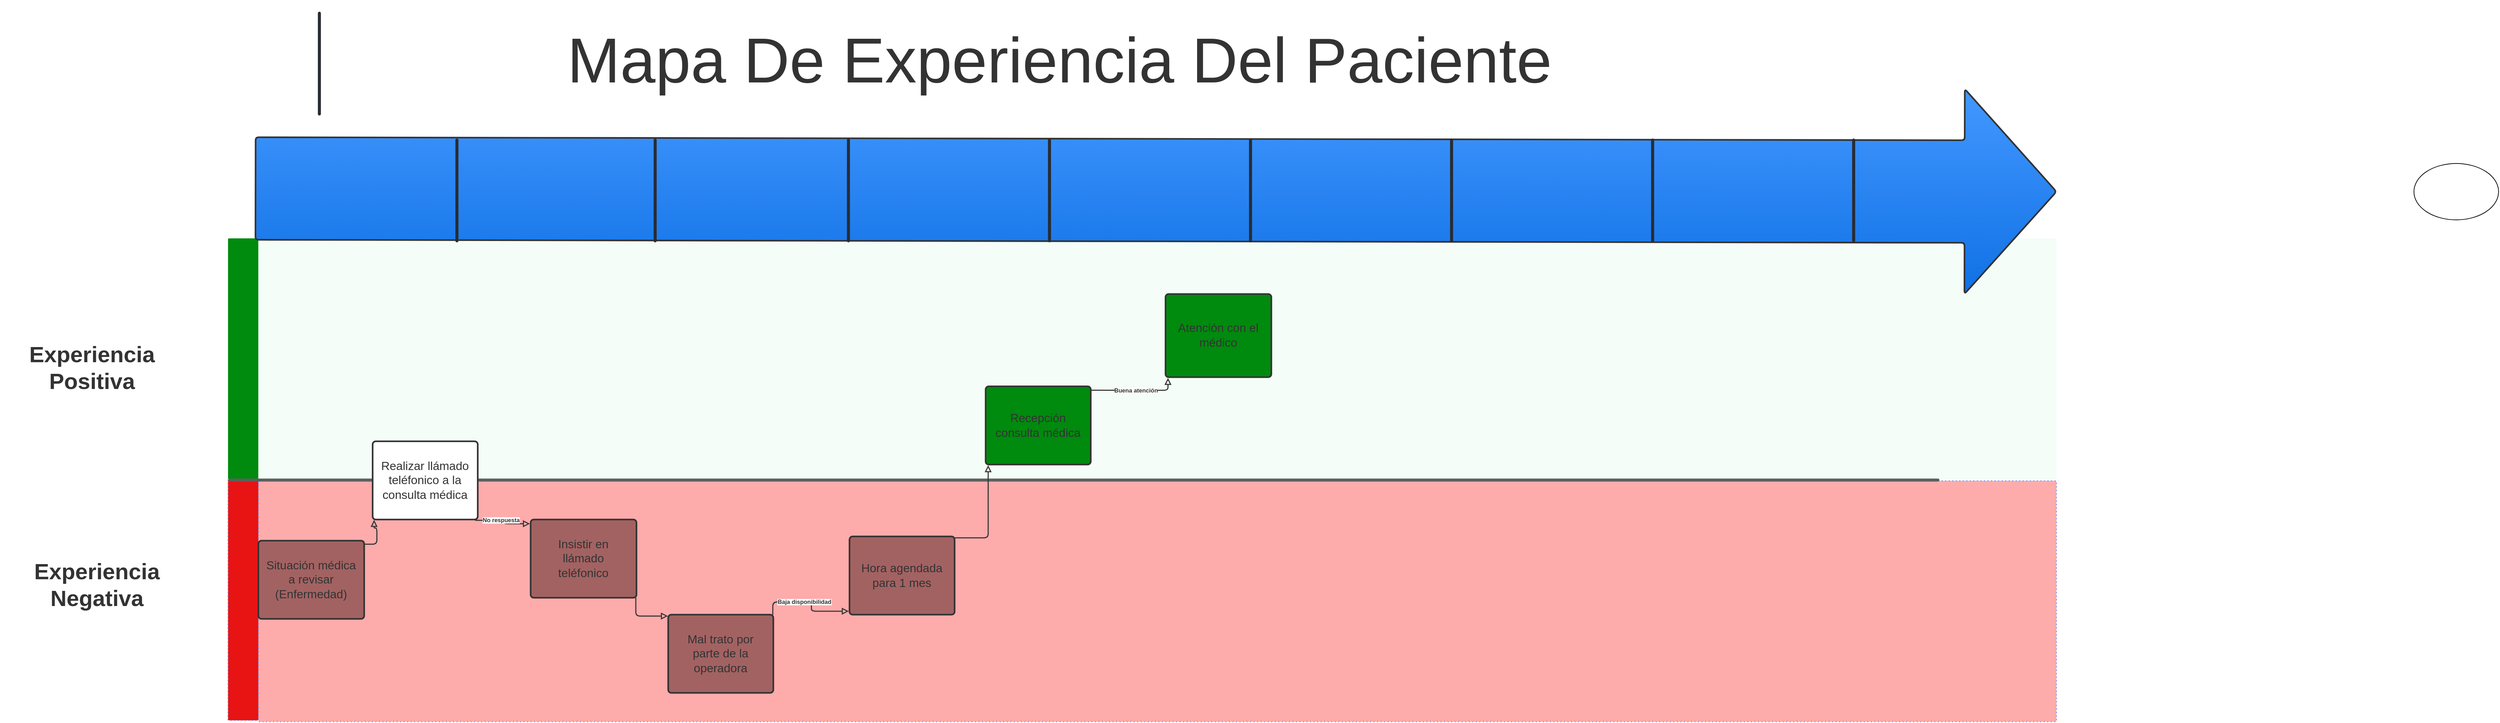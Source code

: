 <mxfile version="20.3.6" type="github">
  <diagram id="QCsu4VirYEBSNWfZoZNG" name="Página-1">
    <mxGraphModel dx="6957" dy="1631" grid="1" gridSize="10" guides="1" tooltips="1" connect="1" arrows="1" fold="1" page="1" pageScale="1" pageWidth="827" pageHeight="1169" math="0" shadow="0">
      <root>
        <mxCell id="0" />
        <mxCell id="1" parent="0" />
        <mxCell id="xznWAb9ZgNrTwlavYXK2-1" value="" style="ellipse;whiteSpace=wrap;html=1;" parent="1" vertex="1">
          <mxGeometry x="340" y="250" width="120" height="80" as="geometry" />
        </mxCell>
        <UserObject label="" lucidchartObjectId="LlATfC86su8s" id="Ii2mtit7DXJ0zAR6jc4--1">
          <mxCell style="html=1;overflow=block;blockSpacing=1;whiteSpace=wrap;fontSize=13;align=left;spacing=0;verticalAlign=top;strokeColor=none;fillOpacity=100;rounded=1;absoluteArcSize=1;arcSize=3;fillColor=#008a0e;strokeWidth=0;container=1;pointerEvents=0;collapsible=0;recursiveResize=0;" vertex="1" parent="1">
            <mxGeometry x="-2759" y="356" width="43" height="342" as="geometry" />
          </mxCell>
        </UserObject>
        <UserObject label="" lucidchartObjectId="qmATazZrUl2W" id="Ii2mtit7DXJ0zAR6jc4--2">
          <mxCell style="html=1;overflow=block;blockSpacing=1;whiteSpace=wrap;fontSize=13;align=left;spacing=0;verticalAlign=top;strokeColor=#4284f3;strokeOpacity=100;fillOpacity=100;rounded=1;absoluteArcSize=1;arcSize=3;fillColor=#e81313;dashed=1;fixDash=1;dashPattern=1 4;strokeWidth=1.5;container=1;pointerEvents=0;collapsible=0;recursiveResize=0;" vertex="1" parent="1">
            <mxGeometry x="-2759" y="698" width="43" height="342" as="geometry" />
          </mxCell>
        </UserObject>
        <UserObject label="" lucidchartObjectId="XKATrCDlQyDQ" id="Ii2mtit7DXJ0zAR6jc4--3">
          <mxCell style="html=1;overflow=block;blockSpacing=1;whiteSpace=wrap;fontSize=13;align=left;spacing=0;verticalAlign=top;strokeColor=none;fillOpacity=47;rounded=1;absoluteArcSize=1;arcSize=3;fillColor=#e7faef;strokeWidth=0;container=1;pointerEvents=0;collapsible=0;recursiveResize=0;" vertex="1" parent="1">
            <mxGeometry x="-2716" y="356" width="2549" height="342" as="geometry" />
          </mxCell>
        </UserObject>
        <UserObject label="" lucidchartObjectId="NLAT55qhJZ-v" id="Ii2mtit7DXJ0zAR6jc4--4">
          <mxCell style="html=1;overflow=block;blockSpacing=1;whiteSpace=wrap;fontSize=13;align=left;spacing=0;verticalAlign=top;strokeColor=#4284f3;strokeOpacity=100;fillOpacity=33;rounded=1;absoluteArcSize=1;arcSize=3;fillColor=#fb0000;dashed=1;fixDash=1;dashPattern=1 4;strokeWidth=1.5;container=1;pointerEvents=0;collapsible=0;recursiveResize=0;" vertex="1" parent="1">
            <mxGeometry x="-2716" y="700" width="2549" height="342" as="geometry" />
          </mxCell>
        </UserObject>
        <UserObject label="&lt;div style=&quot;display: flex; justify-content: center; text-align: center; align-items: baseline; font-size: 0; line-height: 1.25;margin-top: -2px;&quot;&gt;&lt;span&gt;&lt;span style=&quot;font-size:31.7px;color:#333333;font-weight: bold;&quot;&gt;Experiencia&#xa;&lt;/span&gt;&lt;/span&gt;&lt;/div&gt;&lt;div style=&quot;display: flex; justify-content: center; text-align: center; align-items: baseline; font-size: 0; line-height: 1.25;margin-top: -2px;&quot;&gt;&lt;span&gt;&lt;span style=&quot;font-size:31.7px;color:#333333;font-weight: bold;&quot;&gt;Positiva&lt;/span&gt;&lt;/span&gt;&lt;/div&gt;" lucidchartObjectId="jQATXTFjFQdi" id="Ii2mtit7DXJ0zAR6jc4--5">
          <mxCell style="html=1;overflow=block;blockSpacing=1;whiteSpace=wrap;fontSize=13;spacing=3.8;strokeOpacity=0;fillOpacity=0;rounded=1;absoluteArcSize=1;arcSize=9;fillColor=#ffffff;strokeWidth=2.3;" vertex="1" parent="1">
            <mxGeometry x="-3080" y="493" width="257" height="95" as="geometry" />
          </mxCell>
        </UserObject>
        <UserObject label="&lt;div style=&quot;display: flex; justify-content: center; text-align: center; align-items: baseline; font-size: 0; line-height: 1.25;margin-top: -2px;&quot;&gt;&lt;span&gt;&lt;span style=&quot;font-size:31.7px;color:#333333;font-weight: bold;&quot;&gt;Experiencia&#xa;&lt;/span&gt;&lt;/span&gt;&lt;/div&gt;&lt;div style=&quot;display: flex; justify-content: center; text-align: center; align-items: baseline; font-size: 0; line-height: 1.25;margin-top: -2px;&quot;&gt;&lt;span&gt;&lt;span style=&quot;font-size:31.7px;color:#333333;font-weight: bold;&quot;&gt;Negativa&lt;/span&gt;&lt;/span&gt;&lt;/div&gt;" lucidchartObjectId="QQATrojP1j28" id="Ii2mtit7DXJ0zAR6jc4--6">
          <mxCell style="html=1;overflow=block;blockSpacing=1;whiteSpace=wrap;fontSize=13;spacing=3.8;strokeOpacity=0;fillOpacity=0;rounded=1;absoluteArcSize=1;arcSize=9;fillColor=#ffffff;strokeWidth=2.3;" vertex="1" parent="1">
            <mxGeometry x="-3073" y="801" width="257" height="95" as="geometry" />
          </mxCell>
        </UserObject>
        <UserObject label="" lucidchartObjectId="3QAT4ox2YC9K" id="Ii2mtit7DXJ0zAR6jc4--7">
          <mxCell style="html=1;overflow=block;blockSpacing=1;whiteSpace=wrap;fontSize=13;spacing=0;strokeColor=#5e5e5e;strokeOpacity=100;rounded=1;absoluteArcSize=1;arcSize=9;strokeWidth=2.3;" vertex="1" parent="1">
            <mxGeometry x="-2757" y="698" width="2423" height="2" as="geometry" />
          </mxCell>
        </UserObject>
        <mxCell id="Ii2mtit7DXJ0zAR6jc4--8" value="" style="shape=singleArrow;arrowWidth=0.5;arrowSize=0.051;whiteSpace=wrap;fontSize=13;align=center;spacing=3.8;strokeColor=#333333;strokeOpacity=100;rounded=1;absoluteArcSize=1;arcSize=9;rotation=-359.897;fillColor=#4398ff;gradientColor=#1071e5;strokeWidth=2.3;html=1;" vertex="1" parent="1">
          <mxGeometry x="-2720" y="142" width="2553" height="291" as="geometry" />
        </mxCell>
        <UserObject label="Mapa De Experiencia Del Paciente" lucidchartObjectId="wWATQxV65In1" id="Ii2mtit7DXJ0zAR6jc4--9">
          <mxCell style="html=1;overflow=block;blockSpacing=1;whiteSpace=wrap;fontSize=90;fontColor=#333333;align=center;spacing=3.8;strokeOpacity=0;fillOpacity=0;rounded=1;absoluteArcSize=1;arcSize=9;fillColor=#ffffff;strokeWidth=2.3;" vertex="1" parent="1">
            <mxGeometry x="-2405" y="20" width="1650" height="165" as="geometry" />
          </mxCell>
        </UserObject>
        <UserObject label="" lucidchartObjectId="YXATfD5iOqZD" id="Ii2mtit7DXJ0zAR6jc4--10">
          <mxCell style="html=1;overflow=block;blockSpacing=1;whiteSpace=wrap;fontSize=13;spacing=0;strokeColor=#282c33;strokeOpacity=100;rounded=1;absoluteArcSize=1;arcSize=9;rotation=-270;strokeWidth=2.3;" vertex="1" parent="1">
            <mxGeometry x="-2507" y="287" width="145" height="2" as="geometry" />
          </mxCell>
        </UserObject>
        <UserObject label="" lucidchartObjectId="zYATQGVijUhI" id="Ii2mtit7DXJ0zAR6jc4--11">
          <mxCell style="html=1;overflow=block;blockSpacing=1;whiteSpace=wrap;fontSize=13;spacing=0;strokeColor=#282c33;strokeOpacity=100;rounded=1;absoluteArcSize=1;arcSize=9;rotation=-270;strokeWidth=2.3;" vertex="1" parent="1">
            <mxGeometry x="-812" y="287" width="145" height="2" as="geometry" />
          </mxCell>
        </UserObject>
        <UserObject label="" lucidchartObjectId="BYATS9ISMlIe" id="Ii2mtit7DXJ0zAR6jc4--12">
          <mxCell style="html=1;overflow=block;blockSpacing=1;whiteSpace=wrap;fontSize=13;spacing=0;strokeColor=#282c33;strokeOpacity=100;rounded=1;absoluteArcSize=1;arcSize=9;rotation=-270;strokeWidth=2.3;" vertex="1" parent="1">
            <mxGeometry x="-1097" y="287" width="145" height="2" as="geometry" />
          </mxCell>
        </UserObject>
        <UserObject label="" lucidchartObjectId="CYATM1Kuwtfo" id="Ii2mtit7DXJ0zAR6jc4--13">
          <mxCell style="html=1;overflow=block;blockSpacing=1;whiteSpace=wrap;fontSize=13;spacing=0;strokeColor=#282c33;strokeOpacity=100;rounded=1;absoluteArcSize=1;arcSize=9;rotation=-270;strokeWidth=2.3;" vertex="1" parent="1">
            <mxGeometry x="-1952" y="287" width="145" height="2" as="geometry" />
          </mxCell>
        </UserObject>
        <UserObject label="" lucidchartObjectId="CYATrB2l~jrT" id="Ii2mtit7DXJ0zAR6jc4--14">
          <mxCell style="html=1;overflow=block;blockSpacing=1;whiteSpace=wrap;fontSize=13;spacing=0;strokeColor=#282c33;strokeOpacity=100;rounded=1;absoluteArcSize=1;arcSize=9;rotation=-270;strokeWidth=2.3;" vertex="1" parent="1">
            <mxGeometry x="-2226" y="287" width="145" height="2" as="geometry" />
          </mxCell>
        </UserObject>
        <UserObject label="" lucidchartObjectId="DYATGTv5mJP." id="Ii2mtit7DXJ0zAR6jc4--15">
          <mxCell style="html=1;overflow=block;blockSpacing=1;whiteSpace=wrap;fontSize=13;spacing=0;strokeColor=#282c33;strokeOpacity=100;rounded=1;absoluteArcSize=1;arcSize=9;rotation=-270;strokeWidth=2.3;" vertex="1" parent="1">
            <mxGeometry x="-527" y="287" width="145" height="2" as="geometry" />
          </mxCell>
        </UserObject>
        <UserObject label="" lucidchartObjectId="EYATEw9Vk21x" id="Ii2mtit7DXJ0zAR6jc4--16">
          <mxCell style="html=1;overflow=block;blockSpacing=1;whiteSpace=wrap;fontSize=13;spacing=0;strokeColor=#282c33;strokeOpacity=100;rounded=1;absoluteArcSize=1;arcSize=9;rotation=-270;strokeWidth=2.3;" vertex="1" parent="1">
            <mxGeometry x="-1667" y="287" width="145" height="2" as="geometry" />
          </mxCell>
        </UserObject>
        <UserObject label="" lucidchartObjectId="FYATimVeee0D" id="Ii2mtit7DXJ0zAR6jc4--17">
          <mxCell style="html=1;overflow=block;blockSpacing=1;whiteSpace=wrap;fontSize=13;spacing=0;strokeColor=#282c33;strokeOpacity=100;rounded=1;absoluteArcSize=1;arcSize=9;rotation=-270;strokeWidth=2.3;" vertex="1" parent="1">
            <mxGeometry x="-1382" y="287" width="145" height="2" as="geometry" />
          </mxCell>
        </UserObject>
        <UserObject label="" lucidchartObjectId="GYATN-Sgdywg" id="Ii2mtit7DXJ0zAR6jc4--18">
          <mxCell style="html=1;overflow=block;blockSpacing=1;whiteSpace=wrap;fontSize=13;spacing=0;strokeColor=#282c33;strokeOpacity=100;rounded=1;absoluteArcSize=1;arcSize=9;rotation=-270;strokeWidth=2.3;" vertex="1" parent="1">
            <mxGeometry x="-2702" y="107" width="145" height="2" as="geometry" />
          </mxCell>
        </UserObject>
        <UserObject label="Situación médica a revisar (Enfermedad)" lucidchartObjectId="i9CTbpK.tVA0" id="Ii2mtit7DXJ0zAR6jc4--19">
          <mxCell style="html=1;overflow=block;blockSpacing=1;whiteSpace=wrap;fontSize=16.7;fontColor=#333333;align=center;spacing=9;strokeColor=#333333;strokeOpacity=100;fillOpacity=100;rounded=1;absoluteArcSize=1;arcSize=9;fillColor=#a36262;strokeWidth=2.3;" vertex="1" parent="1">
            <mxGeometry x="-2716" y="785" width="150" height="111" as="geometry" />
          </mxCell>
        </UserObject>
        <UserObject label="Realizar llámado teléfonico a la consulta médica" lucidchartObjectId="s_CTS8VVhkCC" id="Ii2mtit7DXJ0zAR6jc4--20">
          <mxCell style="html=1;overflow=block;blockSpacing=1;whiteSpace=wrap;fontSize=16.7;fontColor=#333333;align=center;spacing=9;strokeColor=#333333;strokeOpacity=100;fillOpacity=100;rounded=1;absoluteArcSize=1;arcSize=9;fillColor=#ffffff;strokeWidth=2.3;" vertex="1" parent="1">
            <mxGeometry x="-2554" y="644" width="149" height="111" as="geometry" />
          </mxCell>
        </UserObject>
        <UserObject label="Insistir en llámado teléfonico" lucidchartObjectId="o.CTE_1a5Yg8" id="Ii2mtit7DXJ0zAR6jc4--21">
          <mxCell style="html=1;overflow=block;blockSpacing=1;whiteSpace=wrap;fontSize=16.7;fontColor=#333333;align=center;spacing=9;strokeColor=#333333;strokeOpacity=100;fillOpacity=100;rounded=1;absoluteArcSize=1;arcSize=9;fillColor=#a36262;strokeWidth=2.3;" vertex="1" parent="1">
            <mxGeometry x="-2330" y="755" width="150" height="111" as="geometry" />
          </mxCell>
        </UserObject>
        <UserObject label="" lucidchartObjectId="J~CTnrIKMTLh" id="Ii2mtit7DXJ0zAR6jc4--22">
          <mxCell style="html=1;jettySize=18;whiteSpace=wrap;fontSize=13;strokeColor=#333333;strokeOpacity=100;strokeWidth=1.5;rounded=1;arcSize=12;edgeStyle=orthogonalEdgeStyle;startArrow=none;endArrow=block;endFill=0;exitX=0.975;exitY=1.01;exitPerimeter=0;entryX=-0.007;entryY=0.054;entryPerimeter=0;" edge="1" parent="1" source="Ii2mtit7DXJ0zAR6jc4--20" target="Ii2mtit7DXJ0zAR6jc4--21">
            <mxGeometry width="100" height="100" relative="1" as="geometry">
              <Array as="points" />
            </mxGeometry>
          </mxCell>
        </UserObject>
        <mxCell id="Ii2mtit7DXJ0zAR6jc4--23" value="No respuesta" style="text;html=1;resizable=0;labelBackgroundColor=default;align=center;verticalAlign=middle;fontStyle=1;fontColor=#333333;fontSize=8.3;" vertex="1" parent="Ii2mtit7DXJ0zAR6jc4--22">
          <mxGeometry x="-0.12" relative="1" as="geometry" />
        </mxCell>
        <UserObject label="" lucidchartObjectId="taDTsyMk7tLX" id="Ii2mtit7DXJ0zAR6jc4--24">
          <mxCell style="html=1;jettySize=18;whiteSpace=wrap;fontSize=13;strokeColor=#333333;strokeOpacity=100;strokeWidth=1.5;rounded=1;arcSize=12;edgeStyle=orthogonalEdgeStyle;startArrow=none;endArrow=block;endFill=0;exitX=1.007;exitY=0.045;exitPerimeter=0;entryX=0.014;entryY=1.005;entryPerimeter=0;" edge="1" parent="1" source="Ii2mtit7DXJ0zAR6jc4--19" target="Ii2mtit7DXJ0zAR6jc4--20">
            <mxGeometry width="100" height="100" relative="1" as="geometry">
              <Array as="points" />
            </mxGeometry>
          </mxCell>
        </UserObject>
        <UserObject label="Mal trato por parte de la operadora" lucidchartObjectId="HwDTdXAR0SCx" id="Ii2mtit7DXJ0zAR6jc4--25">
          <mxCell style="html=1;overflow=block;blockSpacing=1;whiteSpace=wrap;fontSize=16.7;fontColor=#333333;align=center;spacing=9;strokeColor=#333333;strokeOpacity=100;fillOpacity=100;rounded=1;absoluteArcSize=1;arcSize=9;fillColor=#a36262;strokeWidth=2.3;" vertex="1" parent="1">
            <mxGeometry x="-2135" y="890" width="149" height="111" as="geometry" />
          </mxCell>
        </UserObject>
        <UserObject label="" lucidchartObjectId="SxDTwyAJOSle" id="Ii2mtit7DXJ0zAR6jc4--26">
          <mxCell style="html=1;jettySize=18;whiteSpace=wrap;fontSize=13;strokeColor=#333333;strokeOpacity=100;strokeWidth=1.5;rounded=1;arcSize=12;edgeStyle=orthogonalEdgeStyle;startArrow=none;endArrow=block;endFill=0;exitX=0.994;exitY=0.999;exitPerimeter=0;entryX=-0.003;entryY=0.018;entryPerimeter=0;" edge="1" parent="1" source="Ii2mtit7DXJ0zAR6jc4--21" target="Ii2mtit7DXJ0zAR6jc4--25">
            <mxGeometry width="100" height="100" relative="1" as="geometry">
              <Array as="points" />
            </mxGeometry>
          </mxCell>
        </UserObject>
        <UserObject label="Hora agendada para 1 mes " lucidchartObjectId="hyDTDZDM6tVF" id="Ii2mtit7DXJ0zAR6jc4--27">
          <mxCell style="html=1;overflow=block;blockSpacing=1;whiteSpace=wrap;fontSize=16.7;fontColor=#333333;align=center;spacing=9;strokeColor=#333333;strokeOpacity=100;fillOpacity=100;rounded=1;absoluteArcSize=1;arcSize=9;fillColor=#a36262;strokeWidth=2.3;" vertex="1" parent="1">
            <mxGeometry x="-1878" y="779" width="149" height="111" as="geometry" />
          </mxCell>
        </UserObject>
        <UserObject label="" lucidchartObjectId="kyDTBpkxx7OJ" id="Ii2mtit7DXJ0zAR6jc4--28">
          <mxCell style="html=1;jettySize=18;whiteSpace=wrap;fontSize=13;strokeColor=#333333;strokeOpacity=100;strokeWidth=1.5;rounded=1;arcSize=12;edgeStyle=orthogonalEdgeStyle;startArrow=none;endArrow=block;endFill=0;exitX=0.995;exitY=0.002;exitPerimeter=0;entryX=-0.007;entryY=0.956;entryPerimeter=0;" edge="1" parent="1" source="Ii2mtit7DXJ0zAR6jc4--25" target="Ii2mtit7DXJ0zAR6jc4--27">
            <mxGeometry width="100" height="100" relative="1" as="geometry">
              <Array as="points" />
            </mxGeometry>
          </mxCell>
        </UserObject>
        <mxCell id="Ii2mtit7DXJ0zAR6jc4--29" value="Baja disponibilidad" style="text;html=1;resizable=0;labelBackgroundColor=default;align=center;verticalAlign=middle;fontStyle=1;fontColor=#333333;fontSize=8.3;" vertex="1" parent="Ii2mtit7DXJ0zAR6jc4--28">
          <mxGeometry x="-0.103" relative="1" as="geometry" />
        </mxCell>
        <UserObject label="Recepción consulta médica" lucidchartObjectId="0zDT7gDmrcYj" id="Ii2mtit7DXJ0zAR6jc4--30">
          <mxCell style="html=1;overflow=block;blockSpacing=1;whiteSpace=wrap;fontSize=16.7;fontColor=#333333;align=center;spacing=9;strokeColor=#333333;strokeOpacity=100;fillOpacity=100;rounded=1;absoluteArcSize=1;arcSize=9;fillColor=#008a0e;strokeWidth=2.3;" vertex="1" parent="1">
            <mxGeometry x="-1685" y="566" width="149" height="111" as="geometry" />
          </mxCell>
        </UserObject>
        <UserObject label="" lucidchartObjectId="fADTthZ8zTSh" id="Ii2mtit7DXJ0zAR6jc4--31">
          <mxCell style="html=1;jettySize=18;whiteSpace=wrap;fontSize=13;strokeColor=#333333;strokeOpacity=100;strokeWidth=1.5;rounded=1;arcSize=12;edgeStyle=orthogonalEdgeStyle;startArrow=none;endArrow=block;endFill=0;exitX=1.003;exitY=0.018;exitPerimeter=0;entryX=0.024;entryY=1.009;entryPerimeter=0;" edge="1" parent="1" source="Ii2mtit7DXJ0zAR6jc4--27" target="Ii2mtit7DXJ0zAR6jc4--30">
            <mxGeometry width="100" height="100" relative="1" as="geometry">
              <Array as="points" />
            </mxGeometry>
          </mxCell>
        </UserObject>
        <UserObject label="Atención con el médico" lucidchartObjectId="3BDT4LTorLBt" id="Ii2mtit7DXJ0zAR6jc4--32">
          <mxCell style="html=1;overflow=block;blockSpacing=1;whiteSpace=wrap;fontSize=16.7;fontColor=#333333;align=center;spacing=9;strokeColor=#333333;strokeOpacity=100;fillOpacity=100;rounded=1;absoluteArcSize=1;arcSize=9;fillColor=#008a0e;strokeWidth=2.3;" vertex="1" parent="1">
            <mxGeometry x="-1430" y="435" width="150" height="118" as="geometry" />
          </mxCell>
        </UserObject>
        <UserObject label="" lucidchartObjectId="uCDTLgy_0t-Y" id="Ii2mtit7DXJ0zAR6jc4--33">
          <mxCell style="html=1;jettySize=18;whiteSpace=wrap;fontSize=13;strokeColor=#333333;strokeOpacity=100;strokeWidth=1.5;rounded=1;arcSize=12;edgeStyle=orthogonalEdgeStyle;startArrow=none;endArrow=block;endFill=0;exitX=1.007;exitY=0.05;exitPerimeter=0;entryX=0.023;entryY=1.009;entryPerimeter=0;" edge="1" parent="1" source="Ii2mtit7DXJ0zAR6jc4--30" target="Ii2mtit7DXJ0zAR6jc4--32">
            <mxGeometry width="100" height="100" relative="1" as="geometry">
              <Array as="points" />
            </mxGeometry>
          </mxCell>
        </UserObject>
        <mxCell id="Ii2mtit7DXJ0zAR6jc4--34" value="Buena atención" style="text;html=1;resizable=0;labelBackgroundColor=default;align=center;verticalAlign=middle;fontStyle=1;fontColor=#333333;fontSize=8.3;" vertex="1" parent="Ii2mtit7DXJ0zAR6jc4--33">
          <mxGeometry relative="1" as="geometry" />
        </mxCell>
      </root>
    </mxGraphModel>
  </diagram>
</mxfile>
